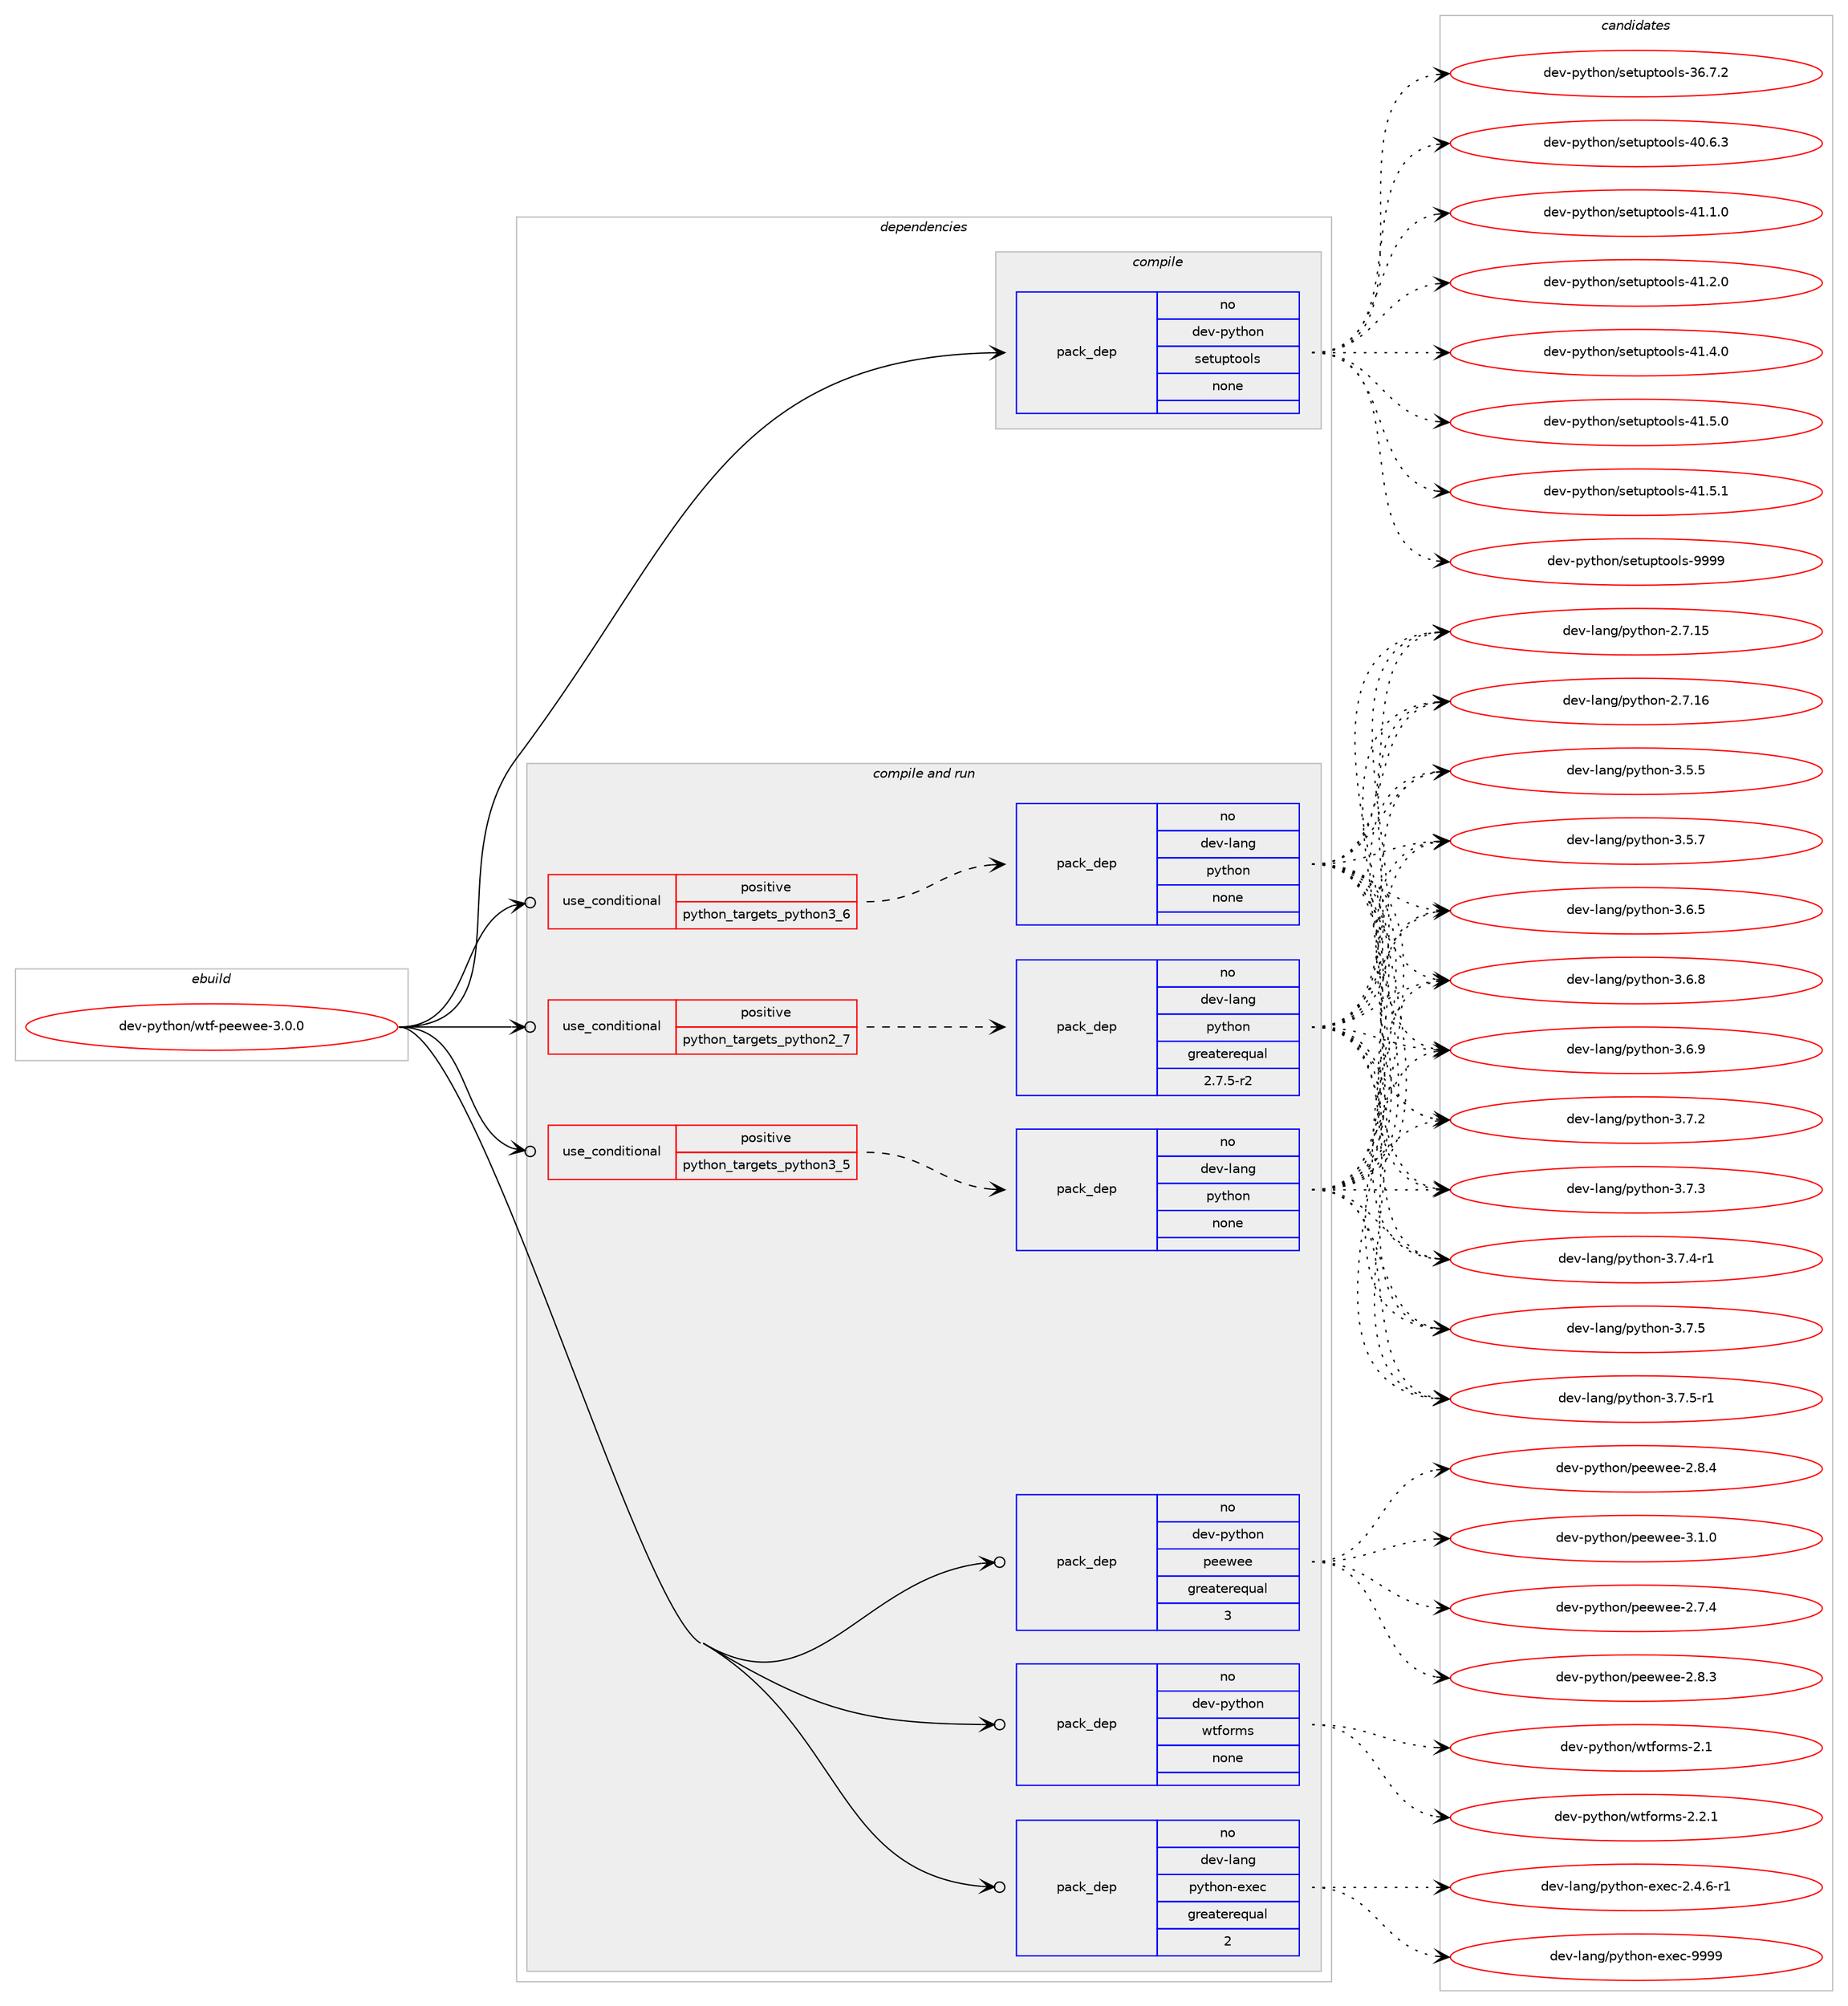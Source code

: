 digraph prolog {

# *************
# Graph options
# *************

newrank=true;
concentrate=true;
compound=true;
graph [rankdir=LR,fontname=Helvetica,fontsize=10,ranksep=1.5];#, ranksep=2.5, nodesep=0.2];
edge  [arrowhead=vee];
node  [fontname=Helvetica,fontsize=10];

# **********
# The ebuild
# **********

subgraph cluster_leftcol {
color=gray;
rank=same;
label=<<i>ebuild</i>>;
id [label="dev-python/wtf-peewee-3.0.0", color=red, width=4, href="../dev-python/wtf-peewee-3.0.0.svg"];
}

# ****************
# The dependencies
# ****************

subgraph cluster_midcol {
color=gray;
label=<<i>dependencies</i>>;
subgraph cluster_compile {
fillcolor="#eeeeee";
style=filled;
label=<<i>compile</i>>;
subgraph pack480848 {
dependency644335 [label=<<TABLE BORDER="0" CELLBORDER="1" CELLSPACING="0" CELLPADDING="4" WIDTH="220"><TR><TD ROWSPAN="6" CELLPADDING="30">pack_dep</TD></TR><TR><TD WIDTH="110">no</TD></TR><TR><TD>dev-python</TD></TR><TR><TD>setuptools</TD></TR><TR><TD>none</TD></TR><TR><TD></TD></TR></TABLE>>, shape=none, color=blue];
}
id:e -> dependency644335:w [weight=20,style="solid",arrowhead="vee"];
}
subgraph cluster_compileandrun {
fillcolor="#eeeeee";
style=filled;
label=<<i>compile and run</i>>;
subgraph cond151598 {
dependency644336 [label=<<TABLE BORDER="0" CELLBORDER="1" CELLSPACING="0" CELLPADDING="4"><TR><TD ROWSPAN="3" CELLPADDING="10">use_conditional</TD></TR><TR><TD>positive</TD></TR><TR><TD>python_targets_python2_7</TD></TR></TABLE>>, shape=none, color=red];
subgraph pack480849 {
dependency644337 [label=<<TABLE BORDER="0" CELLBORDER="1" CELLSPACING="0" CELLPADDING="4" WIDTH="220"><TR><TD ROWSPAN="6" CELLPADDING="30">pack_dep</TD></TR><TR><TD WIDTH="110">no</TD></TR><TR><TD>dev-lang</TD></TR><TR><TD>python</TD></TR><TR><TD>greaterequal</TD></TR><TR><TD>2.7.5-r2</TD></TR></TABLE>>, shape=none, color=blue];
}
dependency644336:e -> dependency644337:w [weight=20,style="dashed",arrowhead="vee"];
}
id:e -> dependency644336:w [weight=20,style="solid",arrowhead="odotvee"];
subgraph cond151599 {
dependency644338 [label=<<TABLE BORDER="0" CELLBORDER="1" CELLSPACING="0" CELLPADDING="4"><TR><TD ROWSPAN="3" CELLPADDING="10">use_conditional</TD></TR><TR><TD>positive</TD></TR><TR><TD>python_targets_python3_5</TD></TR></TABLE>>, shape=none, color=red];
subgraph pack480850 {
dependency644339 [label=<<TABLE BORDER="0" CELLBORDER="1" CELLSPACING="0" CELLPADDING="4" WIDTH="220"><TR><TD ROWSPAN="6" CELLPADDING="30">pack_dep</TD></TR><TR><TD WIDTH="110">no</TD></TR><TR><TD>dev-lang</TD></TR><TR><TD>python</TD></TR><TR><TD>none</TD></TR><TR><TD></TD></TR></TABLE>>, shape=none, color=blue];
}
dependency644338:e -> dependency644339:w [weight=20,style="dashed",arrowhead="vee"];
}
id:e -> dependency644338:w [weight=20,style="solid",arrowhead="odotvee"];
subgraph cond151600 {
dependency644340 [label=<<TABLE BORDER="0" CELLBORDER="1" CELLSPACING="0" CELLPADDING="4"><TR><TD ROWSPAN="3" CELLPADDING="10">use_conditional</TD></TR><TR><TD>positive</TD></TR><TR><TD>python_targets_python3_6</TD></TR></TABLE>>, shape=none, color=red];
subgraph pack480851 {
dependency644341 [label=<<TABLE BORDER="0" CELLBORDER="1" CELLSPACING="0" CELLPADDING="4" WIDTH="220"><TR><TD ROWSPAN="6" CELLPADDING="30">pack_dep</TD></TR><TR><TD WIDTH="110">no</TD></TR><TR><TD>dev-lang</TD></TR><TR><TD>python</TD></TR><TR><TD>none</TD></TR><TR><TD></TD></TR></TABLE>>, shape=none, color=blue];
}
dependency644340:e -> dependency644341:w [weight=20,style="dashed",arrowhead="vee"];
}
id:e -> dependency644340:w [weight=20,style="solid",arrowhead="odotvee"];
subgraph pack480852 {
dependency644342 [label=<<TABLE BORDER="0" CELLBORDER="1" CELLSPACING="0" CELLPADDING="4" WIDTH="220"><TR><TD ROWSPAN="6" CELLPADDING="30">pack_dep</TD></TR><TR><TD WIDTH="110">no</TD></TR><TR><TD>dev-lang</TD></TR><TR><TD>python-exec</TD></TR><TR><TD>greaterequal</TD></TR><TR><TD>2</TD></TR></TABLE>>, shape=none, color=blue];
}
id:e -> dependency644342:w [weight=20,style="solid",arrowhead="odotvee"];
subgraph pack480853 {
dependency644343 [label=<<TABLE BORDER="0" CELLBORDER="1" CELLSPACING="0" CELLPADDING="4" WIDTH="220"><TR><TD ROWSPAN="6" CELLPADDING="30">pack_dep</TD></TR><TR><TD WIDTH="110">no</TD></TR><TR><TD>dev-python</TD></TR><TR><TD>peewee</TD></TR><TR><TD>greaterequal</TD></TR><TR><TD>3</TD></TR></TABLE>>, shape=none, color=blue];
}
id:e -> dependency644343:w [weight=20,style="solid",arrowhead="odotvee"];
subgraph pack480854 {
dependency644344 [label=<<TABLE BORDER="0" CELLBORDER="1" CELLSPACING="0" CELLPADDING="4" WIDTH="220"><TR><TD ROWSPAN="6" CELLPADDING="30">pack_dep</TD></TR><TR><TD WIDTH="110">no</TD></TR><TR><TD>dev-python</TD></TR><TR><TD>wtforms</TD></TR><TR><TD>none</TD></TR><TR><TD></TD></TR></TABLE>>, shape=none, color=blue];
}
id:e -> dependency644344:w [weight=20,style="solid",arrowhead="odotvee"];
}
subgraph cluster_run {
fillcolor="#eeeeee";
style=filled;
label=<<i>run</i>>;
}
}

# **************
# The candidates
# **************

subgraph cluster_choices {
rank=same;
color=gray;
label=<<i>candidates</i>>;

subgraph choice480848 {
color=black;
nodesep=1;
choice100101118451121211161041111104711510111611711211611111110811545515446554650 [label="dev-python/setuptools-36.7.2", color=red, width=4,href="../dev-python/setuptools-36.7.2.svg"];
choice100101118451121211161041111104711510111611711211611111110811545524846544651 [label="dev-python/setuptools-40.6.3", color=red, width=4,href="../dev-python/setuptools-40.6.3.svg"];
choice100101118451121211161041111104711510111611711211611111110811545524946494648 [label="dev-python/setuptools-41.1.0", color=red, width=4,href="../dev-python/setuptools-41.1.0.svg"];
choice100101118451121211161041111104711510111611711211611111110811545524946504648 [label="dev-python/setuptools-41.2.0", color=red, width=4,href="../dev-python/setuptools-41.2.0.svg"];
choice100101118451121211161041111104711510111611711211611111110811545524946524648 [label="dev-python/setuptools-41.4.0", color=red, width=4,href="../dev-python/setuptools-41.4.0.svg"];
choice100101118451121211161041111104711510111611711211611111110811545524946534648 [label="dev-python/setuptools-41.5.0", color=red, width=4,href="../dev-python/setuptools-41.5.0.svg"];
choice100101118451121211161041111104711510111611711211611111110811545524946534649 [label="dev-python/setuptools-41.5.1", color=red, width=4,href="../dev-python/setuptools-41.5.1.svg"];
choice10010111845112121116104111110471151011161171121161111111081154557575757 [label="dev-python/setuptools-9999", color=red, width=4,href="../dev-python/setuptools-9999.svg"];
dependency644335:e -> choice100101118451121211161041111104711510111611711211611111110811545515446554650:w [style=dotted,weight="100"];
dependency644335:e -> choice100101118451121211161041111104711510111611711211611111110811545524846544651:w [style=dotted,weight="100"];
dependency644335:e -> choice100101118451121211161041111104711510111611711211611111110811545524946494648:w [style=dotted,weight="100"];
dependency644335:e -> choice100101118451121211161041111104711510111611711211611111110811545524946504648:w [style=dotted,weight="100"];
dependency644335:e -> choice100101118451121211161041111104711510111611711211611111110811545524946524648:w [style=dotted,weight="100"];
dependency644335:e -> choice100101118451121211161041111104711510111611711211611111110811545524946534648:w [style=dotted,weight="100"];
dependency644335:e -> choice100101118451121211161041111104711510111611711211611111110811545524946534649:w [style=dotted,weight="100"];
dependency644335:e -> choice10010111845112121116104111110471151011161171121161111111081154557575757:w [style=dotted,weight="100"];
}
subgraph choice480849 {
color=black;
nodesep=1;
choice10010111845108971101034711212111610411111045504655464953 [label="dev-lang/python-2.7.15", color=red, width=4,href="../dev-lang/python-2.7.15.svg"];
choice10010111845108971101034711212111610411111045504655464954 [label="dev-lang/python-2.7.16", color=red, width=4,href="../dev-lang/python-2.7.16.svg"];
choice100101118451089711010347112121116104111110455146534653 [label="dev-lang/python-3.5.5", color=red, width=4,href="../dev-lang/python-3.5.5.svg"];
choice100101118451089711010347112121116104111110455146534655 [label="dev-lang/python-3.5.7", color=red, width=4,href="../dev-lang/python-3.5.7.svg"];
choice100101118451089711010347112121116104111110455146544653 [label="dev-lang/python-3.6.5", color=red, width=4,href="../dev-lang/python-3.6.5.svg"];
choice100101118451089711010347112121116104111110455146544656 [label="dev-lang/python-3.6.8", color=red, width=4,href="../dev-lang/python-3.6.8.svg"];
choice100101118451089711010347112121116104111110455146544657 [label="dev-lang/python-3.6.9", color=red, width=4,href="../dev-lang/python-3.6.9.svg"];
choice100101118451089711010347112121116104111110455146554650 [label="dev-lang/python-3.7.2", color=red, width=4,href="../dev-lang/python-3.7.2.svg"];
choice100101118451089711010347112121116104111110455146554651 [label="dev-lang/python-3.7.3", color=red, width=4,href="../dev-lang/python-3.7.3.svg"];
choice1001011184510897110103471121211161041111104551465546524511449 [label="dev-lang/python-3.7.4-r1", color=red, width=4,href="../dev-lang/python-3.7.4-r1.svg"];
choice100101118451089711010347112121116104111110455146554653 [label="dev-lang/python-3.7.5", color=red, width=4,href="../dev-lang/python-3.7.5.svg"];
choice1001011184510897110103471121211161041111104551465546534511449 [label="dev-lang/python-3.7.5-r1", color=red, width=4,href="../dev-lang/python-3.7.5-r1.svg"];
dependency644337:e -> choice10010111845108971101034711212111610411111045504655464953:w [style=dotted,weight="100"];
dependency644337:e -> choice10010111845108971101034711212111610411111045504655464954:w [style=dotted,weight="100"];
dependency644337:e -> choice100101118451089711010347112121116104111110455146534653:w [style=dotted,weight="100"];
dependency644337:e -> choice100101118451089711010347112121116104111110455146534655:w [style=dotted,weight="100"];
dependency644337:e -> choice100101118451089711010347112121116104111110455146544653:w [style=dotted,weight="100"];
dependency644337:e -> choice100101118451089711010347112121116104111110455146544656:w [style=dotted,weight="100"];
dependency644337:e -> choice100101118451089711010347112121116104111110455146544657:w [style=dotted,weight="100"];
dependency644337:e -> choice100101118451089711010347112121116104111110455146554650:w [style=dotted,weight="100"];
dependency644337:e -> choice100101118451089711010347112121116104111110455146554651:w [style=dotted,weight="100"];
dependency644337:e -> choice1001011184510897110103471121211161041111104551465546524511449:w [style=dotted,weight="100"];
dependency644337:e -> choice100101118451089711010347112121116104111110455146554653:w [style=dotted,weight="100"];
dependency644337:e -> choice1001011184510897110103471121211161041111104551465546534511449:w [style=dotted,weight="100"];
}
subgraph choice480850 {
color=black;
nodesep=1;
choice10010111845108971101034711212111610411111045504655464953 [label="dev-lang/python-2.7.15", color=red, width=4,href="../dev-lang/python-2.7.15.svg"];
choice10010111845108971101034711212111610411111045504655464954 [label="dev-lang/python-2.7.16", color=red, width=4,href="../dev-lang/python-2.7.16.svg"];
choice100101118451089711010347112121116104111110455146534653 [label="dev-lang/python-3.5.5", color=red, width=4,href="../dev-lang/python-3.5.5.svg"];
choice100101118451089711010347112121116104111110455146534655 [label="dev-lang/python-3.5.7", color=red, width=4,href="../dev-lang/python-3.5.7.svg"];
choice100101118451089711010347112121116104111110455146544653 [label="dev-lang/python-3.6.5", color=red, width=4,href="../dev-lang/python-3.6.5.svg"];
choice100101118451089711010347112121116104111110455146544656 [label="dev-lang/python-3.6.8", color=red, width=4,href="../dev-lang/python-3.6.8.svg"];
choice100101118451089711010347112121116104111110455146544657 [label="dev-lang/python-3.6.9", color=red, width=4,href="../dev-lang/python-3.6.9.svg"];
choice100101118451089711010347112121116104111110455146554650 [label="dev-lang/python-3.7.2", color=red, width=4,href="../dev-lang/python-3.7.2.svg"];
choice100101118451089711010347112121116104111110455146554651 [label="dev-lang/python-3.7.3", color=red, width=4,href="../dev-lang/python-3.7.3.svg"];
choice1001011184510897110103471121211161041111104551465546524511449 [label="dev-lang/python-3.7.4-r1", color=red, width=4,href="../dev-lang/python-3.7.4-r1.svg"];
choice100101118451089711010347112121116104111110455146554653 [label="dev-lang/python-3.7.5", color=red, width=4,href="../dev-lang/python-3.7.5.svg"];
choice1001011184510897110103471121211161041111104551465546534511449 [label="dev-lang/python-3.7.5-r1", color=red, width=4,href="../dev-lang/python-3.7.5-r1.svg"];
dependency644339:e -> choice10010111845108971101034711212111610411111045504655464953:w [style=dotted,weight="100"];
dependency644339:e -> choice10010111845108971101034711212111610411111045504655464954:w [style=dotted,weight="100"];
dependency644339:e -> choice100101118451089711010347112121116104111110455146534653:w [style=dotted,weight="100"];
dependency644339:e -> choice100101118451089711010347112121116104111110455146534655:w [style=dotted,weight="100"];
dependency644339:e -> choice100101118451089711010347112121116104111110455146544653:w [style=dotted,weight="100"];
dependency644339:e -> choice100101118451089711010347112121116104111110455146544656:w [style=dotted,weight="100"];
dependency644339:e -> choice100101118451089711010347112121116104111110455146544657:w [style=dotted,weight="100"];
dependency644339:e -> choice100101118451089711010347112121116104111110455146554650:w [style=dotted,weight="100"];
dependency644339:e -> choice100101118451089711010347112121116104111110455146554651:w [style=dotted,weight="100"];
dependency644339:e -> choice1001011184510897110103471121211161041111104551465546524511449:w [style=dotted,weight="100"];
dependency644339:e -> choice100101118451089711010347112121116104111110455146554653:w [style=dotted,weight="100"];
dependency644339:e -> choice1001011184510897110103471121211161041111104551465546534511449:w [style=dotted,weight="100"];
}
subgraph choice480851 {
color=black;
nodesep=1;
choice10010111845108971101034711212111610411111045504655464953 [label="dev-lang/python-2.7.15", color=red, width=4,href="../dev-lang/python-2.7.15.svg"];
choice10010111845108971101034711212111610411111045504655464954 [label="dev-lang/python-2.7.16", color=red, width=4,href="../dev-lang/python-2.7.16.svg"];
choice100101118451089711010347112121116104111110455146534653 [label="dev-lang/python-3.5.5", color=red, width=4,href="../dev-lang/python-3.5.5.svg"];
choice100101118451089711010347112121116104111110455146534655 [label="dev-lang/python-3.5.7", color=red, width=4,href="../dev-lang/python-3.5.7.svg"];
choice100101118451089711010347112121116104111110455146544653 [label="dev-lang/python-3.6.5", color=red, width=4,href="../dev-lang/python-3.6.5.svg"];
choice100101118451089711010347112121116104111110455146544656 [label="dev-lang/python-3.6.8", color=red, width=4,href="../dev-lang/python-3.6.8.svg"];
choice100101118451089711010347112121116104111110455146544657 [label="dev-lang/python-3.6.9", color=red, width=4,href="../dev-lang/python-3.6.9.svg"];
choice100101118451089711010347112121116104111110455146554650 [label="dev-lang/python-3.7.2", color=red, width=4,href="../dev-lang/python-3.7.2.svg"];
choice100101118451089711010347112121116104111110455146554651 [label="dev-lang/python-3.7.3", color=red, width=4,href="../dev-lang/python-3.7.3.svg"];
choice1001011184510897110103471121211161041111104551465546524511449 [label="dev-lang/python-3.7.4-r1", color=red, width=4,href="../dev-lang/python-3.7.4-r1.svg"];
choice100101118451089711010347112121116104111110455146554653 [label="dev-lang/python-3.7.5", color=red, width=4,href="../dev-lang/python-3.7.5.svg"];
choice1001011184510897110103471121211161041111104551465546534511449 [label="dev-lang/python-3.7.5-r1", color=red, width=4,href="../dev-lang/python-3.7.5-r1.svg"];
dependency644341:e -> choice10010111845108971101034711212111610411111045504655464953:w [style=dotted,weight="100"];
dependency644341:e -> choice10010111845108971101034711212111610411111045504655464954:w [style=dotted,weight="100"];
dependency644341:e -> choice100101118451089711010347112121116104111110455146534653:w [style=dotted,weight="100"];
dependency644341:e -> choice100101118451089711010347112121116104111110455146534655:w [style=dotted,weight="100"];
dependency644341:e -> choice100101118451089711010347112121116104111110455146544653:w [style=dotted,weight="100"];
dependency644341:e -> choice100101118451089711010347112121116104111110455146544656:w [style=dotted,weight="100"];
dependency644341:e -> choice100101118451089711010347112121116104111110455146544657:w [style=dotted,weight="100"];
dependency644341:e -> choice100101118451089711010347112121116104111110455146554650:w [style=dotted,weight="100"];
dependency644341:e -> choice100101118451089711010347112121116104111110455146554651:w [style=dotted,weight="100"];
dependency644341:e -> choice1001011184510897110103471121211161041111104551465546524511449:w [style=dotted,weight="100"];
dependency644341:e -> choice100101118451089711010347112121116104111110455146554653:w [style=dotted,weight="100"];
dependency644341:e -> choice1001011184510897110103471121211161041111104551465546534511449:w [style=dotted,weight="100"];
}
subgraph choice480852 {
color=black;
nodesep=1;
choice10010111845108971101034711212111610411111045101120101994550465246544511449 [label="dev-lang/python-exec-2.4.6-r1", color=red, width=4,href="../dev-lang/python-exec-2.4.6-r1.svg"];
choice10010111845108971101034711212111610411111045101120101994557575757 [label="dev-lang/python-exec-9999", color=red, width=4,href="../dev-lang/python-exec-9999.svg"];
dependency644342:e -> choice10010111845108971101034711212111610411111045101120101994550465246544511449:w [style=dotted,weight="100"];
dependency644342:e -> choice10010111845108971101034711212111610411111045101120101994557575757:w [style=dotted,weight="100"];
}
subgraph choice480853 {
color=black;
nodesep=1;
choice1001011184511212111610411111047112101101119101101455046554652 [label="dev-python/peewee-2.7.4", color=red, width=4,href="../dev-python/peewee-2.7.4.svg"];
choice1001011184511212111610411111047112101101119101101455046564651 [label="dev-python/peewee-2.8.3", color=red, width=4,href="../dev-python/peewee-2.8.3.svg"];
choice1001011184511212111610411111047112101101119101101455046564652 [label="dev-python/peewee-2.8.4", color=red, width=4,href="../dev-python/peewee-2.8.4.svg"];
choice1001011184511212111610411111047112101101119101101455146494648 [label="dev-python/peewee-3.1.0", color=red, width=4,href="../dev-python/peewee-3.1.0.svg"];
dependency644343:e -> choice1001011184511212111610411111047112101101119101101455046554652:w [style=dotted,weight="100"];
dependency644343:e -> choice1001011184511212111610411111047112101101119101101455046564651:w [style=dotted,weight="100"];
dependency644343:e -> choice1001011184511212111610411111047112101101119101101455046564652:w [style=dotted,weight="100"];
dependency644343:e -> choice1001011184511212111610411111047112101101119101101455146494648:w [style=dotted,weight="100"];
}
subgraph choice480854 {
color=black;
nodesep=1;
choice100101118451121211161041111104711911610211111410911545504649 [label="dev-python/wtforms-2.1", color=red, width=4,href="../dev-python/wtforms-2.1.svg"];
choice1001011184511212111610411111047119116102111114109115455046504649 [label="dev-python/wtforms-2.2.1", color=red, width=4,href="../dev-python/wtforms-2.2.1.svg"];
dependency644344:e -> choice100101118451121211161041111104711911610211111410911545504649:w [style=dotted,weight="100"];
dependency644344:e -> choice1001011184511212111610411111047119116102111114109115455046504649:w [style=dotted,weight="100"];
}
}

}
